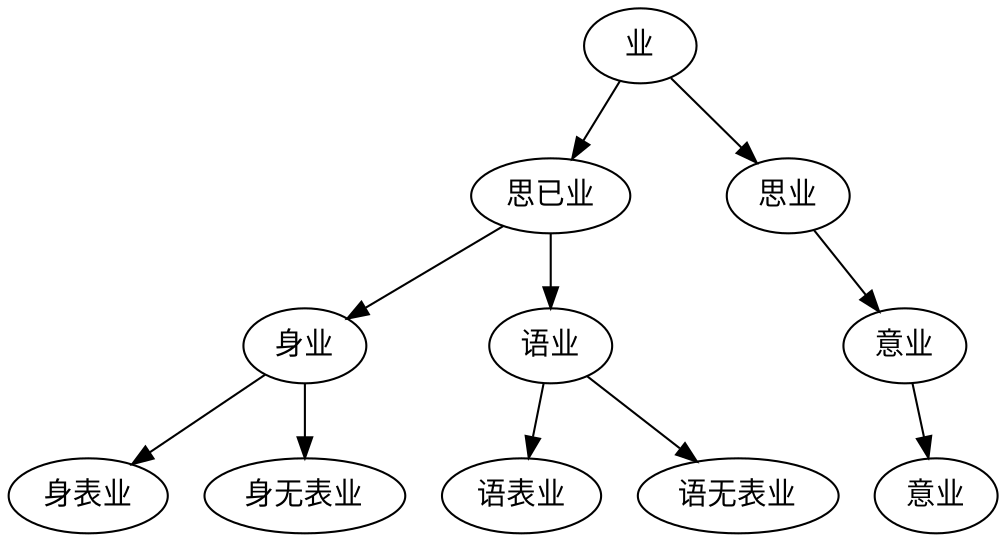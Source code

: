 digraph G {
  head [label="业"]
  leaf11 [label="思已业"]
  leaf12 [label="思业"]
  leaf21 [label="身业"]
  leaf22 [label="语业"]
  leaf23 [label="意业"]
  
  head -> leaf11;
  leaf11 -> leaf21;
  leaf11 -> leaf22;
  leaf21 -> "身表业";
  leaf21 -> "身无表业";
  leaf22 -> "语表业";
  leaf22 -> "语无表业";
  head -> leaf12 -> leaf23 -> "意业";

}
